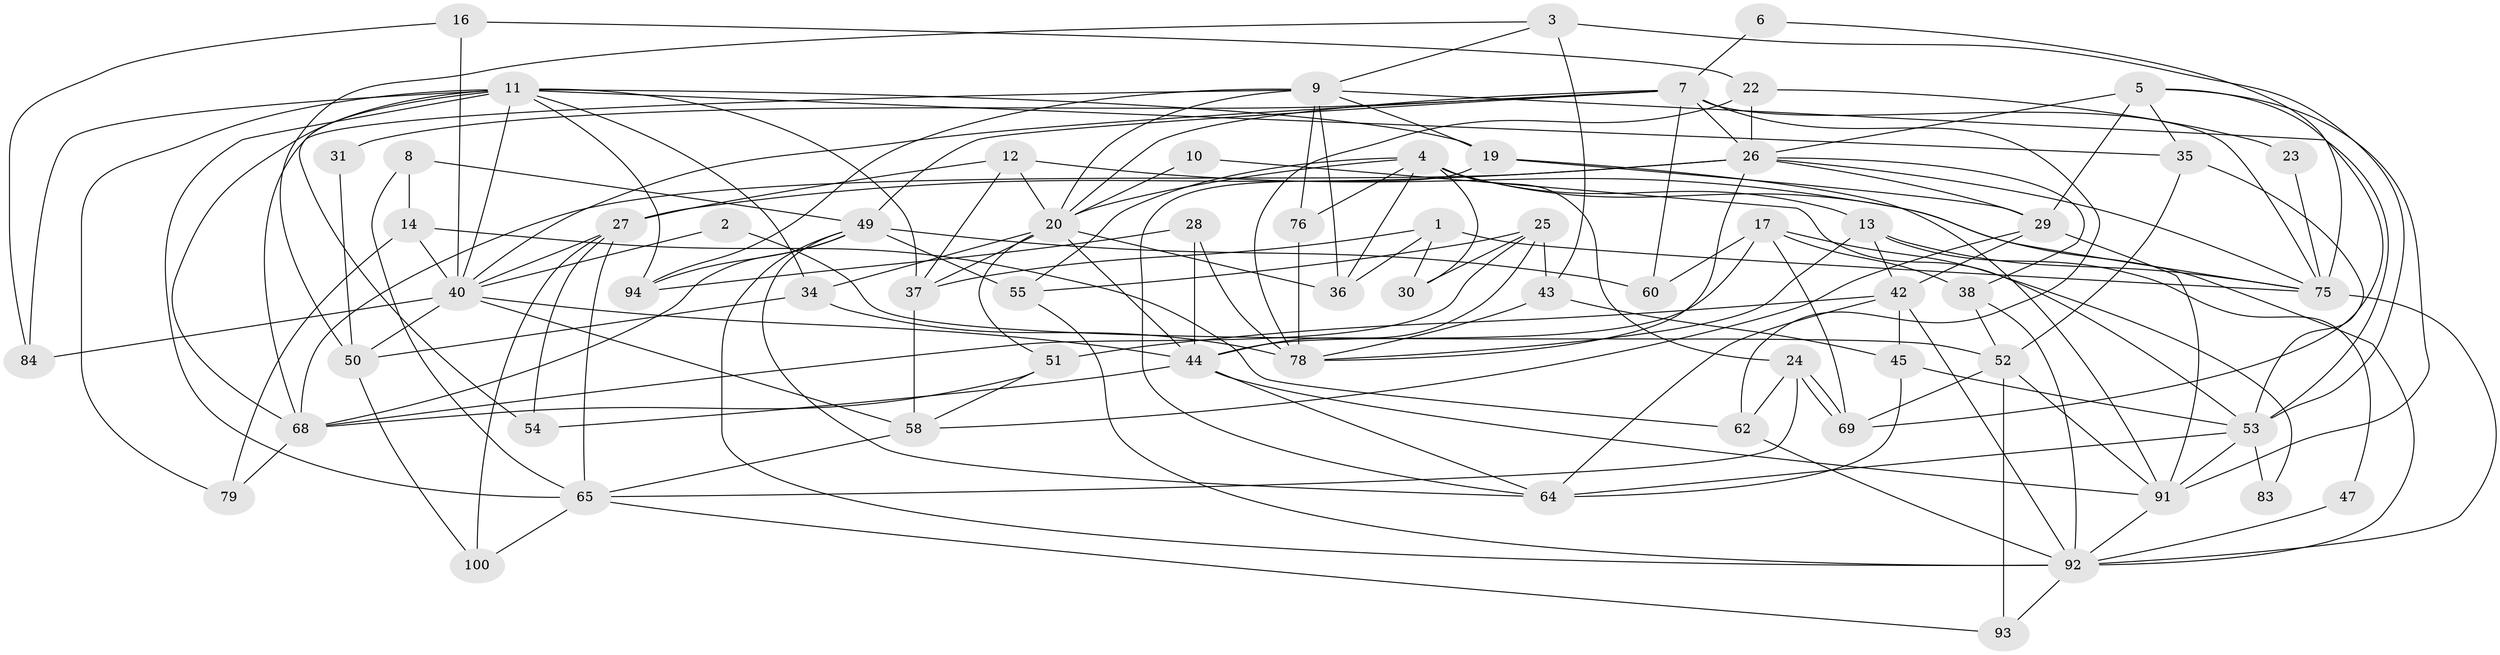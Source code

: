 // original degree distribution, {4: 0.3, 2: 0.15, 7: 0.06, 6: 0.09, 3: 0.25, 5: 0.14, 9: 0.01}
// Generated by graph-tools (version 1.1) at 2025/38/02/21/25 10:38:59]
// undirected, 64 vertices, 161 edges
graph export_dot {
graph [start="1"]
  node [color=gray90,style=filled];
  1 [super="+67"];
  2;
  3;
  4 [super="+18"];
  5 [super="+82"];
  6;
  7 [super="+32"];
  8;
  9 [super="+77"];
  10;
  11 [super="+80"];
  12 [super="+15"];
  13 [super="+96"];
  14 [super="+48"];
  16 [super="+89"];
  17 [super="+70"];
  19 [super="+21"];
  20 [super="+46"];
  22;
  23;
  24 [super="+41"];
  25 [super="+57"];
  26 [super="+33"];
  27 [super="+63"];
  28;
  29 [super="+39"];
  30;
  31;
  34 [super="+97"];
  35;
  36;
  37 [super="+56"];
  38;
  40 [super="+59"];
  42 [super="+71"];
  43 [super="+66"];
  44 [super="+88"];
  45;
  47;
  49 [super="+61"];
  50 [super="+81"];
  51 [super="+73"];
  52 [super="+86"];
  53 [super="+95"];
  54;
  55;
  58;
  60 [super="+72"];
  62;
  64 [super="+74"];
  65 [super="+87"];
  68 [super="+85"];
  69;
  75 [super="+99"];
  76;
  78 [super="+90"];
  79;
  83;
  84;
  91;
  92 [super="+98"];
  93;
  94;
  100;
  1 -- 36;
  1 -- 75;
  1 -- 37;
  1 -- 30;
  2 -- 52;
  2 -- 40;
  3 -- 9;
  3 -- 43;
  3 -- 53;
  3 -- 50;
  4 -- 55;
  4 -- 92;
  4 -- 30;
  4 -- 36;
  4 -- 24;
  4 -- 20;
  4 -- 13;
  4 -- 76;
  5 -- 29 [weight=2];
  5 -- 91;
  5 -- 26;
  5 -- 35;
  5 -- 69;
  6 -- 75;
  6 -- 7;
  7 -- 62;
  7 -- 20;
  7 -- 60;
  7 -- 75;
  7 -- 26;
  7 -- 49;
  7 -- 40;
  7 -- 31;
  8 -- 65;
  8 -- 49;
  8 -- 14;
  9 -- 53;
  9 -- 20;
  9 -- 94;
  9 -- 68;
  9 -- 19;
  9 -- 76;
  9 -- 36;
  10 -- 53;
  10 -- 20;
  11 -- 35;
  11 -- 40;
  11 -- 65;
  11 -- 94;
  11 -- 34;
  11 -- 19;
  11 -- 84;
  11 -- 54;
  11 -- 79;
  11 -- 68;
  11 -- 37;
  12 -- 37;
  12 -- 75;
  12 -- 20;
  12 -- 27;
  13 -- 42;
  13 -- 78;
  13 -- 47;
  13 -- 75;
  14 -- 79;
  14 -- 40;
  14 -- 62;
  16 -- 22;
  16 -- 84;
  16 -- 40;
  17 -- 69;
  17 -- 83;
  17 -- 38;
  17 -- 44;
  17 -- 60;
  19 -- 29;
  19 -- 91;
  19 -- 64;
  20 -- 36;
  20 -- 37;
  20 -- 44;
  20 -- 34;
  20 -- 51;
  22 -- 78;
  22 -- 23;
  22 -- 26;
  23 -- 75;
  24 -- 69;
  24 -- 69;
  24 -- 62;
  24 -- 65;
  25 -- 68;
  25 -- 44;
  25 -- 43 [weight=2];
  25 -- 30;
  25 -- 55;
  26 -- 27;
  26 -- 29;
  26 -- 38;
  26 -- 68;
  26 -- 75;
  26 -- 78;
  27 -- 54;
  27 -- 40;
  27 -- 100;
  27 -- 65;
  28 -- 94;
  28 -- 44;
  28 -- 78;
  29 -- 42;
  29 -- 58;
  29 -- 91;
  31 -- 50;
  34 -- 50;
  34 -- 78;
  35 -- 52;
  35 -- 53;
  37 -- 58;
  38 -- 52;
  38 -- 92;
  40 -- 44;
  40 -- 50;
  40 -- 84;
  40 -- 58;
  42 -- 64;
  42 -- 45;
  42 -- 51;
  42 -- 92;
  43 -- 45;
  43 -- 78;
  44 -- 54;
  44 -- 64;
  44 -- 91;
  45 -- 64;
  45 -- 53;
  47 -- 92;
  49 -- 55;
  49 -- 60;
  49 -- 94;
  49 -- 92;
  49 -- 68;
  49 -- 64;
  50 -- 100;
  51 -- 68;
  51 -- 58;
  52 -- 69;
  52 -- 91;
  52 -- 93;
  53 -- 64;
  53 -- 83;
  53 -- 91;
  55 -- 92;
  58 -- 65;
  62 -- 92;
  65 -- 100;
  65 -- 93;
  68 -- 79;
  75 -- 92;
  76 -- 78;
  91 -- 92;
  92 -- 93;
}
